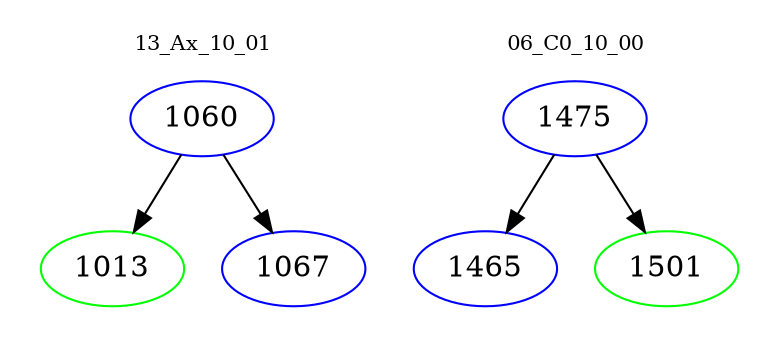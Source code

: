 digraph{
subgraph cluster_0 {
color = white
label = "13_Ax_10_01";
fontsize=10;
T0_1060 [label="1060", color="blue"]
T0_1060 -> T0_1013 [color="black"]
T0_1013 [label="1013", color="green"]
T0_1060 -> T0_1067 [color="black"]
T0_1067 [label="1067", color="blue"]
}
subgraph cluster_1 {
color = white
label = "06_C0_10_00";
fontsize=10;
T1_1475 [label="1475", color="blue"]
T1_1475 -> T1_1465 [color="black"]
T1_1465 [label="1465", color="blue"]
T1_1475 -> T1_1501 [color="black"]
T1_1501 [label="1501", color="green"]
}
}
